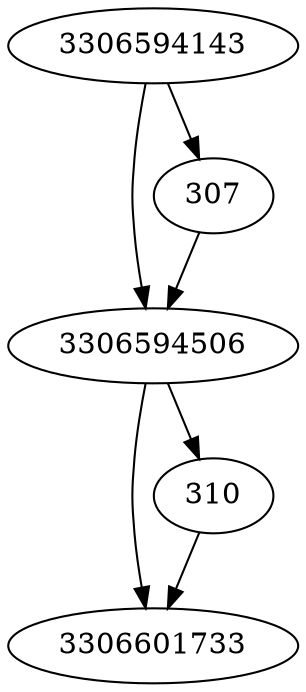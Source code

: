strict digraph  {
3306601733;
3306594506;
307;
310;
3306594143;
3306594506 -> 3306601733;
3306594506 -> 310;
307 -> 3306594506;
310 -> 3306601733;
3306594143 -> 307;
3306594143 -> 3306594506;
}
